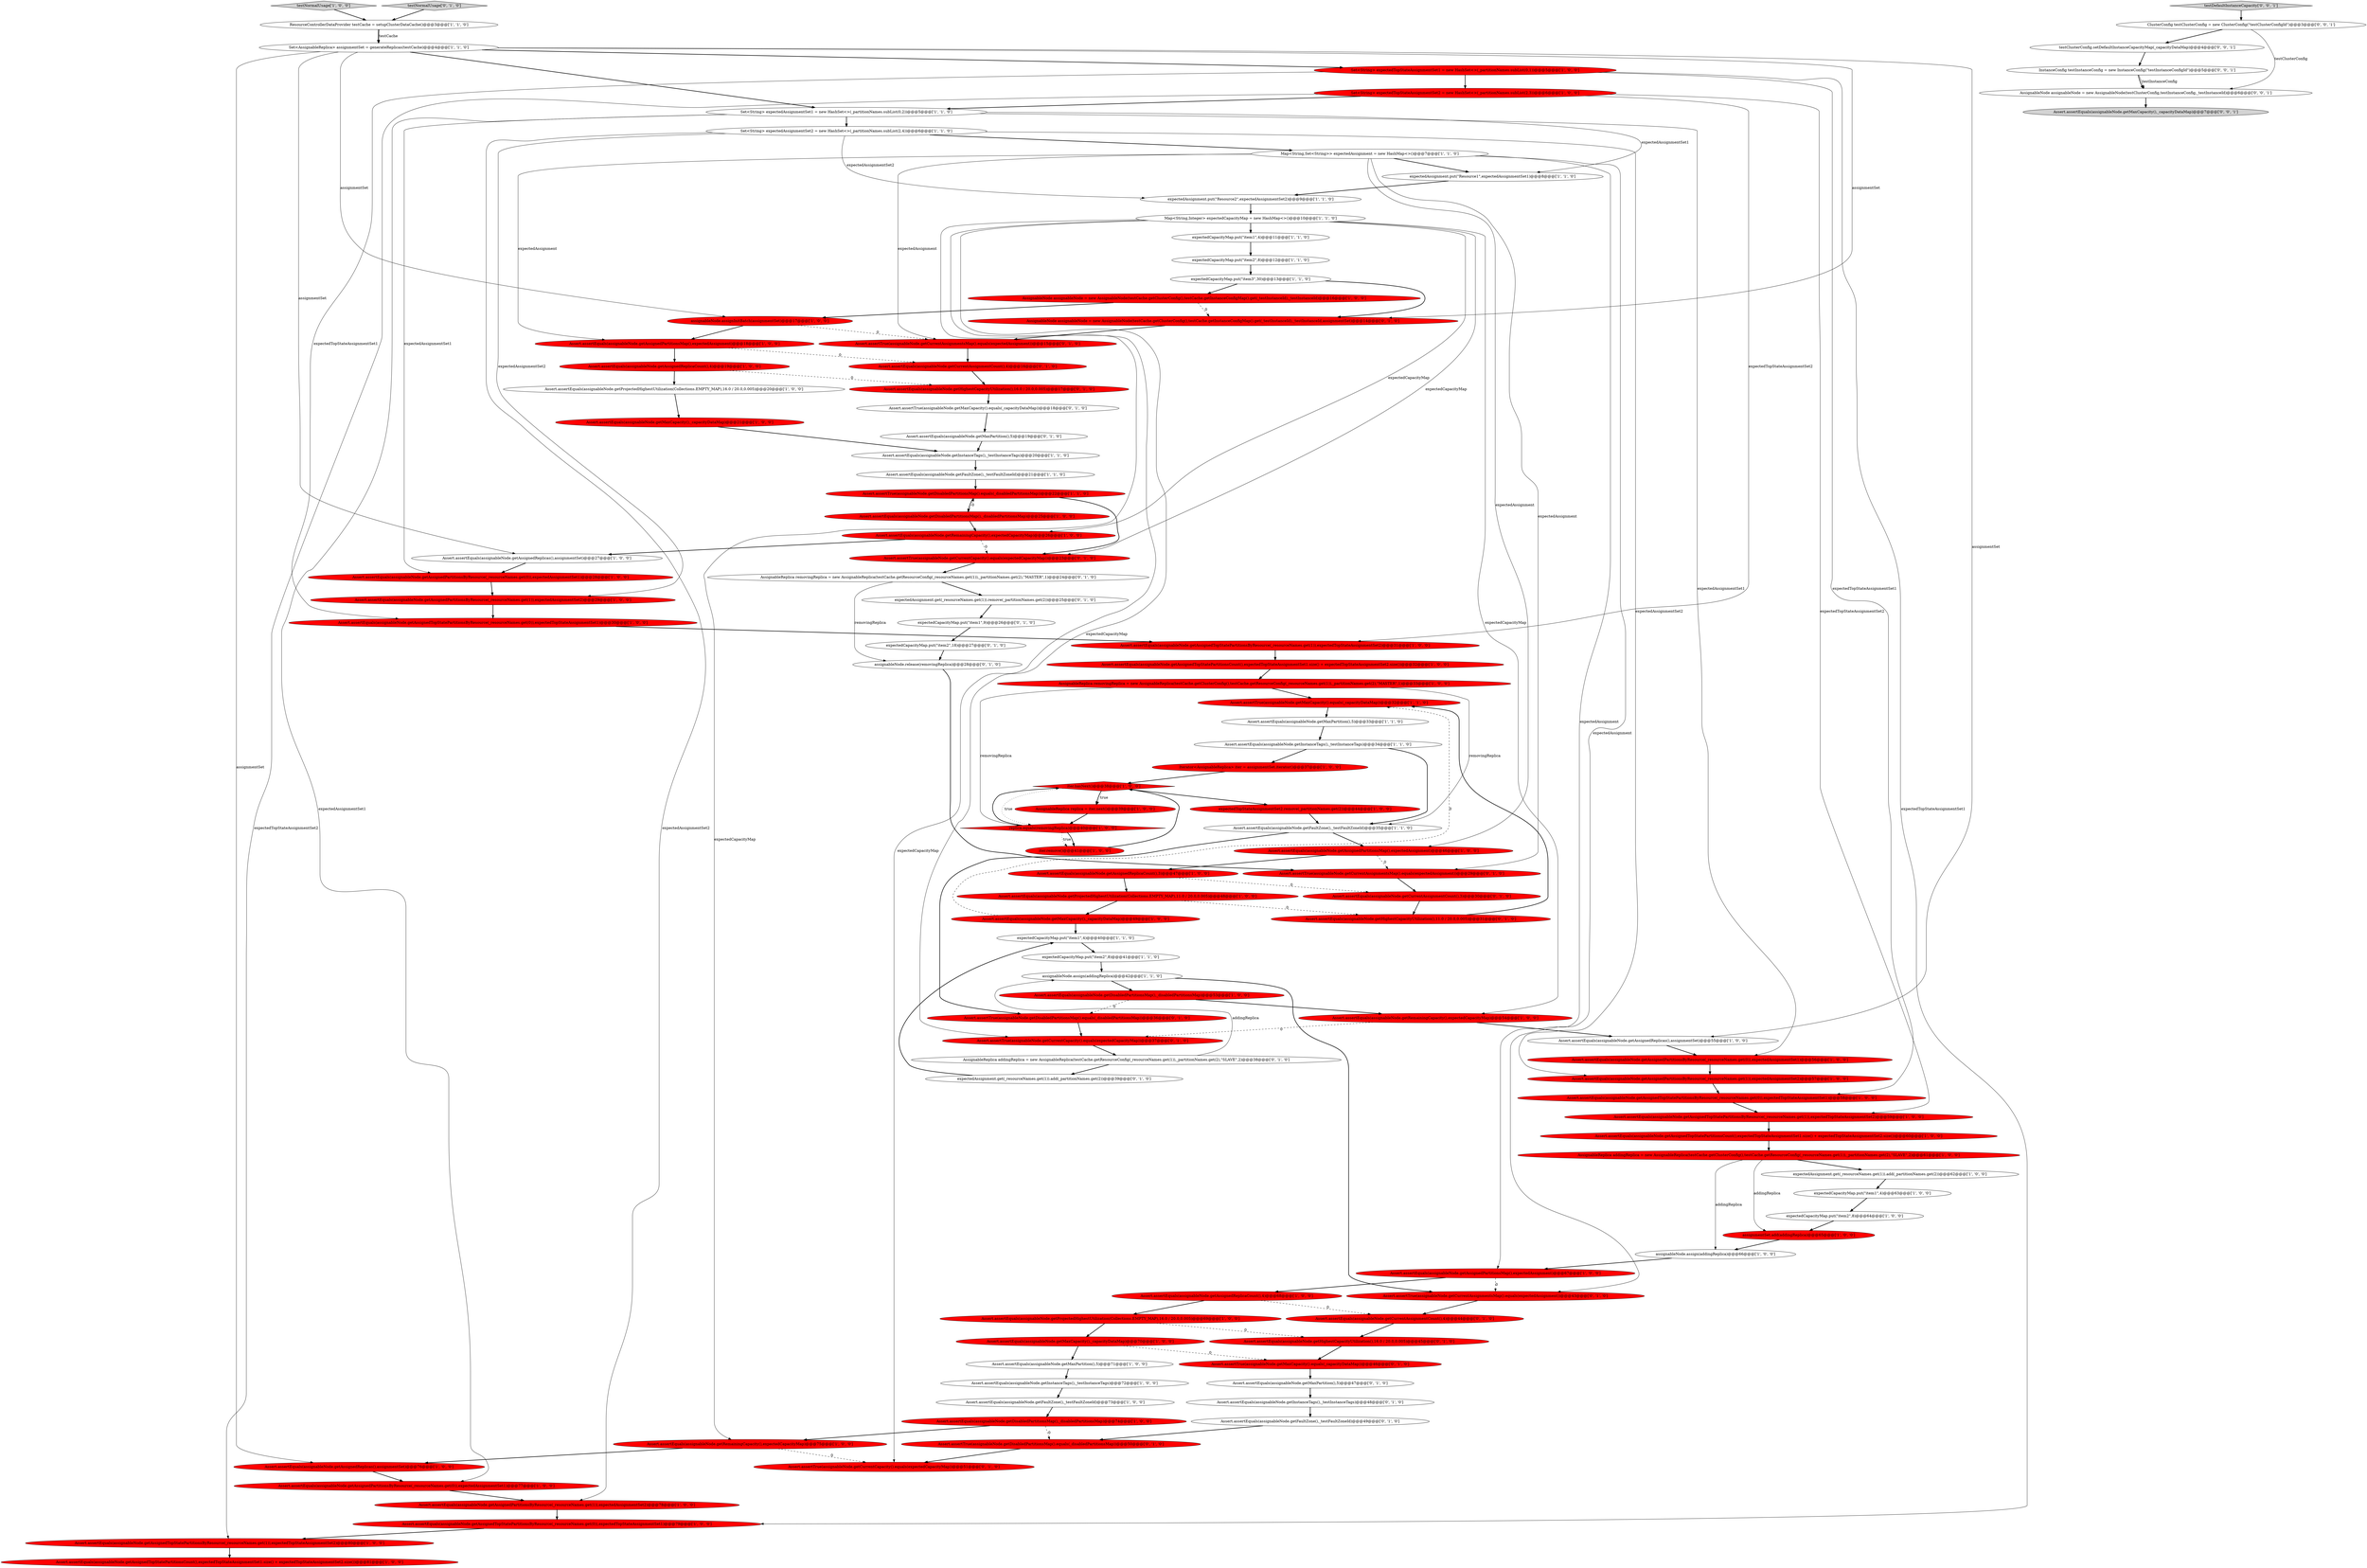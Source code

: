 digraph {
56 [style = filled, label = "Assert.assertEquals(assignableNode.getAssignedReplicas(),assignmentSet)@@@76@@@['1', '0', '0']", fillcolor = red, shape = ellipse image = "AAA1AAABBB1BBB"];
28 [style = filled, label = "Iterator<AssignableReplica> iter = assignmentSet.iterator()@@@37@@@['1', '0', '0']", fillcolor = red, shape = ellipse image = "AAA1AAABBB1BBB"];
90 [style = filled, label = "Assert.assertTrue(assignableNode.getMaxCapacity().equals(_capacityDataMap))@@@18@@@['0', '1', '0']", fillcolor = white, shape = ellipse image = "AAA0AAABBB2BBB"];
42 [style = filled, label = "assignableNode.assign(addingReplica)@@@42@@@['1', '1', '0']", fillcolor = white, shape = ellipse image = "AAA0AAABBB1BBB"];
30 [style = filled, label = "Assert.assertEquals(assignableNode.getAssignedPartitionsMap(),expectedAssignment)@@@46@@@['1', '0', '0']", fillcolor = red, shape = ellipse image = "AAA1AAABBB1BBB"];
20 [style = filled, label = "expectedTopStateAssignmentSet2.remove(_partitionNames.get(2))@@@44@@@['1', '0', '0']", fillcolor = red, shape = ellipse image = "AAA1AAABBB1BBB"];
80 [style = filled, label = "Assert.assertTrue(assignableNode.getDisabledPartitionsMap().equals(_disabledPartitionsMap))@@@50@@@['0', '1', '0']", fillcolor = red, shape = ellipse image = "AAA1AAABBB2BBB"];
100 [style = filled, label = "Assert.assertEquals(assignableNode.getCurrentAssignmentCount(),4)@@@16@@@['0', '1', '0']", fillcolor = red, shape = ellipse image = "AAA1AAABBB2BBB"];
40 [style = filled, label = "expectedAssignment.put(\"Resource1\",expectedAssignmentSet1)@@@8@@@['1', '1', '0']", fillcolor = white, shape = ellipse image = "AAA0AAABBB1BBB"];
109 [style = filled, label = "Assert.assertEquals(assignableNode.getMaxCapacity(),_capacityDataMap)@@@7@@@['0', '0', '1']", fillcolor = lightgray, shape = ellipse image = "AAA0AAABBB3BBB"];
21 [style = filled, label = "Assert.assertTrue(assignableNode.getDisabledPartitionsMap().equals(_disabledPartitionsMap))@@@22@@@['1', '1', '0']", fillcolor = red, shape = ellipse image = "AAA1AAABBB1BBB"];
93 [style = filled, label = "Assert.assertEquals(assignableNode.getInstanceTags(),_testInstanceTags)@@@48@@@['0', '1', '0']", fillcolor = white, shape = ellipse image = "AAA0AAABBB2BBB"];
12 [style = filled, label = "testNormalUsage['1', '0', '0']", fillcolor = lightgray, shape = diamond image = "AAA0AAABBB1BBB"];
57 [style = filled, label = "Assert.assertEquals(assignableNode.getAssignedReplicaCount(),4)@@@19@@@['1', '0', '0']", fillcolor = red, shape = ellipse image = "AAA1AAABBB1BBB"];
50 [style = filled, label = "ResourceControllerDataProvider testCache = setupClusterDataCache()@@@3@@@['1', '1', '0']", fillcolor = white, shape = ellipse image = "AAA0AAABBB1BBB"];
4 [style = filled, label = "Assert.assertEquals(assignableNode.getFaultZone(),_testFaultZoneId)@@@73@@@['1', '0', '0']", fillcolor = white, shape = ellipse image = "AAA0AAABBB1BBB"];
76 [style = filled, label = "Assert.assertEquals(assignableNode.getInstanceTags(),_testInstanceTags)@@@20@@@['1', '1', '0']", fillcolor = white, shape = ellipse image = "AAA0AAABBB1BBB"];
74 [style = filled, label = "expectedCapacityMap.put(\"item1\",4)@@@11@@@['1', '1', '0']", fillcolor = white, shape = ellipse image = "AAA0AAABBB1BBB"];
110 [style = filled, label = "testClusterConfig.setDefaultInstanceCapacityMap(_capacityDataMap)@@@4@@@['0', '0', '1']", fillcolor = white, shape = ellipse image = "AAA0AAABBB3BBB"];
78 [style = filled, label = "Assert.assertTrue(assignableNode.getMaxCapacity().equals(_capacityDataMap))@@@46@@@['0', '1', '0']", fillcolor = red, shape = ellipse image = "AAA1AAABBB2BBB"];
0 [style = filled, label = "Assert.assertEquals(assignableNode.getAssignedTopStatePartitionsByResource(_resourceNames.get(0)),expectedTopStateAssignmentSet1)@@@79@@@['1', '0', '0']", fillcolor = red, shape = ellipse image = "AAA1AAABBB1BBB"];
26 [style = filled, label = "Assert.assertEquals(assignableNode.getMaxCapacity(),_capacityDataMap)@@@21@@@['1', '0', '0']", fillcolor = red, shape = ellipse image = "AAA1AAABBB1BBB"];
51 [style = filled, label = "Map<String,Set<String>> expectedAssignment = new HashMap<>()@@@7@@@['1', '1', '0']", fillcolor = white, shape = ellipse image = "AAA0AAABBB1BBB"];
23 [style = filled, label = "Assert.assertEquals(assignableNode.getDisabledPartitionsMap(),_disabledPartitionsMap)@@@25@@@['1', '0', '0']", fillcolor = red, shape = ellipse image = "AAA1AAABBB1BBB"];
31 [style = filled, label = "Assert.assertEquals(assignableNode.getProjectedHighestUtilization(Collections.EMPTY_MAP),11.0 / 20.0,0.005)@@@48@@@['1', '0', '0']", fillcolor = red, shape = ellipse image = "AAA1AAABBB1BBB"];
29 [style = filled, label = "assignableNode.assignInitBatch(assignmentSet)@@@17@@@['1', '0', '0']", fillcolor = red, shape = ellipse image = "AAA1AAABBB1BBB"];
34 [style = filled, label = "Assert.assertEquals(assignableNode.getMaxPartition(),5)@@@33@@@['1', '1', '0']", fillcolor = white, shape = ellipse image = "AAA0AAABBB1BBB"];
18 [style = filled, label = "Assert.assertEquals(assignableNode.getAssignedTopStatePartitionsCount(),expectedTopStateAssignmentSet1.size() + expectedTopStateAssignmentSet2.size())@@@32@@@['1', '0', '0']", fillcolor = red, shape = ellipse image = "AAA1AAABBB1BBB"];
62 [style = filled, label = "iter.remove()@@@41@@@['1', '0', '0']", fillcolor = red, shape = ellipse image = "AAA1AAABBB1BBB"];
104 [style = filled, label = "Assert.assertEquals(assignableNode.getMaxPartition(),5)@@@19@@@['0', '1', '0']", fillcolor = white, shape = ellipse image = "AAA0AAABBB2BBB"];
99 [style = filled, label = "AssignableReplica removingReplica = new AssignableReplica(testCache.getResourceConfig(_resourceNames.get(1)),_partitionNames.get(2),\"MASTER\",1)@@@24@@@['0', '1', '0']", fillcolor = white, shape = ellipse image = "AAA0AAABBB2BBB"];
66 [style = filled, label = "Map<String,Integer> expectedCapacityMap = new HashMap<>()@@@10@@@['1', '1', '0']", fillcolor = white, shape = ellipse image = "AAA0AAABBB1BBB"];
39 [style = filled, label = "Assert.assertEquals(assignableNode.getAssignedPartitionsByResource(_resourceNames.get(0)),expectedAssignmentSet1)@@@28@@@['1', '0', '0']", fillcolor = red, shape = ellipse image = "AAA1AAABBB1BBB"];
48 [style = filled, label = "expectedCapacityMap.put(\"item3\",30)@@@13@@@['1', '1', '0']", fillcolor = white, shape = ellipse image = "AAA0AAABBB1BBB"];
106 [style = filled, label = "Assert.assertTrue(assignableNode.getCurrentAssignmentsMap().equals(expectedAssignment))@@@15@@@['0', '1', '0']", fillcolor = red, shape = ellipse image = "AAA1AAABBB2BBB"];
22 [style = filled, label = "expectedCapacityMap.put(\"item2\",8)@@@41@@@['1', '1', '0']", fillcolor = white, shape = ellipse image = "AAA0AAABBB1BBB"];
88 [style = filled, label = "AssignableReplica addingReplica = new AssignableReplica(testCache.getResourceConfig(_resourceNames.get(1)),_partitionNames.get(2),\"SLAVE\",2)@@@38@@@['0', '1', '0']", fillcolor = white, shape = ellipse image = "AAA0AAABBB2BBB"];
47 [style = filled, label = "Assert.assertEquals(assignableNode.getAssignedTopStatePartitionsByResource(_resourceNames.get(0)),expectedTopStateAssignmentSet1)@@@58@@@['1', '0', '0']", fillcolor = red, shape = ellipse image = "AAA1AAABBB1BBB"];
67 [style = filled, label = "Assert.assertEquals(assignableNode.getAssignedPartitionsByResource(_resourceNames.get(1)),expectedAssignmentSet2)@@@57@@@['1', '0', '0']", fillcolor = red, shape = ellipse image = "AAA1AAABBB1BBB"];
8 [style = filled, label = "Assert.assertEquals(assignableNode.getAssignedPartitionsByResource(_resourceNames.get(0)),expectedAssignmentSet1)@@@56@@@['1', '0', '0']", fillcolor = red, shape = ellipse image = "AAA1AAABBB1BBB"];
102 [style = filled, label = "Assert.assertEquals(assignableNode.getCurrentAssignmentCount(),3)@@@30@@@['0', '1', '0']", fillcolor = red, shape = ellipse image = "AAA1AAABBB2BBB"];
41 [style = filled, label = "Assert.assertEquals(assignableNode.getAssignedTopStatePartitionsByResource(_resourceNames.get(1)),expectedTopStateAssignmentSet2)@@@59@@@['1', '0', '0']", fillcolor = red, shape = ellipse image = "AAA1AAABBB1BBB"];
70 [style = filled, label = "Assert.assertEquals(assignableNode.getRemainingCapacity(),expectedCapacityMap)@@@75@@@['1', '0', '0']", fillcolor = red, shape = ellipse image = "AAA1AAABBB1BBB"];
87 [style = filled, label = "expectedAssignment.get(_resourceNames.get(1)).remove(_partitionNames.get(2))@@@25@@@['0', '1', '0']", fillcolor = white, shape = ellipse image = "AAA0AAABBB2BBB"];
37 [style = filled, label = "expectedCapacityMap.put(\"item1\",4)@@@63@@@['1', '0', '0']", fillcolor = white, shape = ellipse image = "AAA0AAABBB1BBB"];
71 [style = filled, label = "Assert.assertEquals(assignableNode.getAssignedReplicaCount(),3)@@@47@@@['1', '0', '0']", fillcolor = red, shape = ellipse image = "AAA1AAABBB1BBB"];
38 [style = filled, label = "Assert.assertEquals(assignableNode.getFaultZone(),_testFaultZoneId)@@@21@@@['1', '1', '0']", fillcolor = white, shape = ellipse image = "AAA0AAABBB1BBB"];
11 [style = filled, label = "expectedCapacityMap.put(\"item2\",8)@@@12@@@['1', '1', '0']", fillcolor = white, shape = ellipse image = "AAA0AAABBB1BBB"];
73 [style = filled, label = "Assert.assertEquals(assignableNode.getAssignedTopStatePartitionsCount(),expectedTopStateAssignmentSet1.size() + expectedTopStateAssignmentSet2.size())@@@60@@@['1', '0', '0']", fillcolor = red, shape = ellipse image = "AAA1AAABBB1BBB"];
14 [style = filled, label = "assignmentSet.add(addingReplica)@@@65@@@['1', '0', '0']", fillcolor = red, shape = ellipse image = "AAA1AAABBB1BBB"];
89 [style = filled, label = "expectedAssignment.get(_resourceNames.get(1)).add(_partitionNames.get(2))@@@39@@@['0', '1', '0']", fillcolor = white, shape = ellipse image = "AAA0AAABBB2BBB"];
49 [style = filled, label = "Assert.assertEquals(assignableNode.getAssignedTopStatePartitionsByResource(_resourceNames.get(1)),expectedTopStateAssignmentSet2)@@@31@@@['1', '0', '0']", fillcolor = red, shape = ellipse image = "AAA1AAABBB1BBB"];
44 [style = filled, label = "Assert.assertEquals(assignableNode.getRemainingCapacity(),expectedCapacityMap)@@@26@@@['1', '0', '0']", fillcolor = red, shape = ellipse image = "AAA1AAABBB1BBB"];
33 [style = filled, label = "Assert.assertEquals(assignableNode.getAssignedPartitionsMap(),expectedAssignment)@@@67@@@['1', '0', '0']", fillcolor = red, shape = ellipse image = "AAA1AAABBB1BBB"];
13 [style = filled, label = "expectedCapacityMap.put(\"item1\",4)@@@40@@@['1', '1', '0']", fillcolor = white, shape = ellipse image = "AAA0AAABBB1BBB"];
7 [style = filled, label = "iter.hasNext()@@@38@@@['1', '0', '0']", fillcolor = red, shape = diamond image = "AAA1AAABBB1BBB"];
97 [style = filled, label = "Assert.assertTrue(assignableNode.getCurrentAssignmentsMap().equals(expectedAssignment))@@@29@@@['0', '1', '0']", fillcolor = red, shape = ellipse image = "AAA1AAABBB2BBB"];
75 [style = filled, label = "Set<String> expectedAssignmentSet2 = new HashSet<>(_partitionNames.subList(2,4))@@@6@@@['1', '1', '0']", fillcolor = white, shape = ellipse image = "AAA0AAABBB1BBB"];
52 [style = filled, label = "Assert.assertEquals(assignableNode.getAssignedTopStatePartitionsByResource(_resourceNames.get(0)),expectedTopStateAssignmentSet1)@@@30@@@['1', '0', '0']", fillcolor = red, shape = ellipse image = "AAA1AAABBB1BBB"];
45 [style = filled, label = "Assert.assertTrue(assignableNode.getMaxCapacity().equals(_capacityDataMap))@@@32@@@['1', '1', '0']", fillcolor = red, shape = ellipse image = "AAA1AAABBB1BBB"];
59 [style = filled, label = "expectedCapacityMap.put(\"item2\",8)@@@64@@@['1', '0', '0']", fillcolor = white, shape = ellipse image = "AAA0AAABBB1BBB"];
9 [style = filled, label = "assignableNode.assign(addingReplica)@@@66@@@['1', '0', '0']", fillcolor = white, shape = ellipse image = "AAA0AAABBB1BBB"];
91 [style = filled, label = "Assert.assertEquals(assignableNode.getMaxPartition(),5)@@@47@@@['0', '1', '0']", fillcolor = white, shape = ellipse image = "AAA0AAABBB2BBB"];
25 [style = filled, label = "Assert.assertEquals(assignableNode.getInstanceTags(),_testInstanceTags)@@@72@@@['1', '0', '0']", fillcolor = white, shape = ellipse image = "AAA0AAABBB1BBB"];
72 [style = filled, label = "Assert.assertEquals(assignableNode.getAssignedTopStatePartitionsByResource(_resourceNames.get(1)),expectedTopStateAssignmentSet2)@@@80@@@['1', '0', '0']", fillcolor = red, shape = ellipse image = "AAA1AAABBB1BBB"];
82 [style = filled, label = "expectedCapacityMap.put(\"item2\",18)@@@27@@@['0', '1', '0']", fillcolor = white, shape = ellipse image = "AAA0AAABBB2BBB"];
10 [style = filled, label = "Assert.assertEquals(assignableNode.getAssignedPartitionsByResource(_resourceNames.get(0)),expectedAssignmentSet1)@@@77@@@['1', '0', '0']", fillcolor = red, shape = ellipse image = "AAA1AAABBB1BBB"];
95 [style = filled, label = "Assert.assertEquals(assignableNode.getHighestCapacityUtilization(),16.0 / 20.0,0.005)@@@45@@@['0', '1', '0']", fillcolor = red, shape = ellipse image = "AAA1AAABBB2BBB"];
1 [style = filled, label = "Assert.assertEquals(assignableNode.getProjectedHighestUtilization(Collections.EMPTY_MAP),16.0 / 20.0,0.005)@@@20@@@['1', '0', '0']", fillcolor = white, shape = ellipse image = "AAA0AAABBB1BBB"];
43 [style = filled, label = "replica.equals(removingReplica)@@@40@@@['1', '0', '0']", fillcolor = red, shape = diamond image = "AAA1AAABBB1BBB"];
55 [style = filled, label = "Assert.assertEquals(assignableNode.getAssignedReplicaCount(),4)@@@68@@@['1', '0', '0']", fillcolor = red, shape = ellipse image = "AAA1AAABBB1BBB"];
105 [style = filled, label = "AssignableNode assignableNode = new AssignableNode(testCache.getClusterConfig(),testCache.getInstanceConfigMap().get(_testInstanceId),_testInstanceId,assignmentSet)@@@14@@@['0', '1', '0']", fillcolor = red, shape = ellipse image = "AAA1AAABBB2BBB"];
15 [style = filled, label = "Assert.assertEquals(assignableNode.getMaxPartition(),5)@@@71@@@['1', '0', '0']", fillcolor = white, shape = ellipse image = "AAA0AAABBB1BBB"];
84 [style = filled, label = "Assert.assertEquals(assignableNode.getHighestCapacityUtilization(),16.0 / 20.0,0.005)@@@17@@@['0', '1', '0']", fillcolor = red, shape = ellipse image = "AAA1AAABBB2BBB"];
3 [style = filled, label = "Assert.assertEquals(assignableNode.getMaxCapacity(),_capacityDataMap)@@@49@@@['1', '0', '0']", fillcolor = red, shape = ellipse image = "AAA1AAABBB1BBB"];
86 [style = filled, label = "assignableNode.release(removingReplica)@@@28@@@['0', '1', '0']", fillcolor = white, shape = ellipse image = "AAA0AAABBB2BBB"];
6 [style = filled, label = "Assert.assertEquals(assignableNode.getAssignedPartitionsByResource(_resourceNames.get(1)),expectedAssignmentSet2)@@@29@@@['1', '0', '0']", fillcolor = red, shape = ellipse image = "AAA1AAABBB1BBB"];
61 [style = filled, label = "Assert.assertEquals(assignableNode.getAssignedTopStatePartitionsCount(),expectedTopStateAssignmentSet1.size() + expectedTopStateAssignmentSet2.size())@@@81@@@['1', '0', '0']", fillcolor = red, shape = ellipse image = "AAA1AAABBB1BBB"];
65 [style = filled, label = "AssignableNode assignableNode = new AssignableNode(testCache.getClusterConfig(),testCache.getInstanceConfigMap().get(_testInstanceId),_testInstanceId)@@@16@@@['1', '0', '0']", fillcolor = red, shape = ellipse image = "AAA1AAABBB1BBB"];
96 [style = filled, label = "expectedCapacityMap.put(\"item1\",9)@@@26@@@['0', '1', '0']", fillcolor = white, shape = ellipse image = "AAA0AAABBB2BBB"];
2 [style = filled, label = "Assert.assertEquals(assignableNode.getFaultZone(),_testFaultZoneId)@@@35@@@['1', '1', '0']", fillcolor = white, shape = ellipse image = "AAA0AAABBB1BBB"];
108 [style = filled, label = "testDefaultInstanceCapacity['0', '0', '1']", fillcolor = lightgray, shape = diamond image = "AAA0AAABBB3BBB"];
77 [style = filled, label = "Assert.assertEquals(assignableNode.getProjectedHighestUtilization(Collections.EMPTY_MAP),16.0 / 20.0,0.005)@@@69@@@['1', '0', '0']", fillcolor = red, shape = ellipse image = "AAA1AAABBB1BBB"];
69 [style = filled, label = "Set<String> expectedTopStateAssignmentSet1 = new HashSet<>(_partitionNames.subList(0,1))@@@5@@@['1', '0', '0']", fillcolor = red, shape = ellipse image = "AAA1AAABBB1BBB"];
94 [style = filled, label = "Assert.assertEquals(assignableNode.getFaultZone(),_testFaultZoneId)@@@49@@@['0', '1', '0']", fillcolor = white, shape = ellipse image = "AAA0AAABBB2BBB"];
98 [style = filled, label = "testNormalUsage['0', '1', '0']", fillcolor = lightgray, shape = diamond image = "AAA0AAABBB2BBB"];
63 [style = filled, label = "Set<String> expectedAssignmentSet1 = new HashSet<>(_partitionNames.subList(0,2))@@@5@@@['1', '1', '0']", fillcolor = white, shape = ellipse image = "AAA0AAABBB1BBB"];
5 [style = filled, label = "Assert.assertEquals(assignableNode.getAssignedReplicas(),assignmentSet)@@@27@@@['1', '0', '0']", fillcolor = white, shape = ellipse image = "AAA0AAABBB1BBB"];
27 [style = filled, label = "Assert.assertEquals(assignableNode.getDisabledPartitionsMap(),_disabledPartitionsMap)@@@74@@@['1', '0', '0']", fillcolor = red, shape = ellipse image = "AAA1AAABBB1BBB"];
81 [style = filled, label = "Assert.assertTrue(assignableNode.getCurrentCapacity().equals(expectedCapacityMap))@@@23@@@['0', '1', '0']", fillcolor = red, shape = ellipse image = "AAA1AAABBB2BBB"];
64 [style = filled, label = "AssignableReplica addingReplica = new AssignableReplica(testCache.getClusterConfig(),testCache.getResourceConfig(_resourceNames.get(1)),_partitionNames.get(2),\"SLAVE\",2)@@@61@@@['1', '0', '0']", fillcolor = red, shape = ellipse image = "AAA1AAABBB1BBB"];
36 [style = filled, label = "Assert.assertEquals(assignableNode.getAssignedPartitionsByResource(_resourceNames.get(1)),expectedAssignmentSet2)@@@78@@@['1', '0', '0']", fillcolor = red, shape = ellipse image = "AAA1AAABBB1BBB"];
112 [style = filled, label = "AssignableNode assignableNode = new AssignableNode(testClusterConfig,testInstanceConfig,_testInstanceId)@@@6@@@['0', '0', '1']", fillcolor = white, shape = ellipse image = "AAA0AAABBB3BBB"];
24 [style = filled, label = "Assert.assertEquals(assignableNode.getMaxCapacity(),_capacityDataMap)@@@70@@@['1', '0', '0']", fillcolor = red, shape = ellipse image = "AAA1AAABBB1BBB"];
103 [style = filled, label = "Assert.assertTrue(assignableNode.getCurrentCapacity().equals(expectedCapacityMap))@@@51@@@['0', '1', '0']", fillcolor = red, shape = ellipse image = "AAA1AAABBB2BBB"];
85 [style = filled, label = "Assert.assertTrue(assignableNode.getCurrentAssignmentsMap().equals(expectedAssignment))@@@43@@@['0', '1', '0']", fillcolor = red, shape = ellipse image = "AAA1AAABBB2BBB"];
79 [style = filled, label = "Assert.assertEquals(assignableNode.getCurrentAssignmentCount(),4)@@@44@@@['0', '1', '0']", fillcolor = red, shape = ellipse image = "AAA1AAABBB2BBB"];
111 [style = filled, label = "InstanceConfig testInstanceConfig = new InstanceConfig(\"testInstanceConfigId\")@@@5@@@['0', '0', '1']", fillcolor = white, shape = ellipse image = "AAA0AAABBB3BBB"];
54 [style = filled, label = "Assert.assertEquals(assignableNode.getAssignedPartitionsMap(),expectedAssignment)@@@18@@@['1', '0', '0']", fillcolor = red, shape = ellipse image = "AAA1AAABBB1BBB"];
58 [style = filled, label = "Assert.assertEquals(assignableNode.getInstanceTags(),_testInstanceTags)@@@34@@@['1', '1', '0']", fillcolor = white, shape = ellipse image = "AAA0AAABBB1BBB"];
83 [style = filled, label = "Assert.assertTrue(assignableNode.getDisabledPartitionsMap().equals(_disabledPartitionsMap))@@@36@@@['0', '1', '0']", fillcolor = red, shape = ellipse image = "AAA1AAABBB2BBB"];
107 [style = filled, label = "ClusterConfig testClusterConfig = new ClusterConfig(\"testClusterConfigId\")@@@3@@@['0', '0', '1']", fillcolor = white, shape = ellipse image = "AAA0AAABBB3BBB"];
32 [style = filled, label = "Set<String> expectedTopStateAssignmentSet2 = new HashSet<>(_partitionNames.subList(2,3))@@@6@@@['1', '0', '0']", fillcolor = red, shape = ellipse image = "AAA1AAABBB1BBB"];
16 [style = filled, label = "AssignableReplica replica = iter.next()@@@39@@@['1', '0', '0']", fillcolor = red, shape = ellipse image = "AAA1AAABBB1BBB"];
60 [style = filled, label = "AssignableReplica removingReplica = new AssignableReplica(testCache.getClusterConfig(),testCache.getResourceConfig(_resourceNames.get(1)),_partitionNames.get(2),\"MASTER\",1)@@@33@@@['1', '0', '0']", fillcolor = red, shape = ellipse image = "AAA1AAABBB1BBB"];
17 [style = filled, label = "Set<AssignableReplica> assignmentSet = generateReplicas(testCache)@@@4@@@['1', '1', '0']", fillcolor = white, shape = ellipse image = "AAA0AAABBB1BBB"];
46 [style = filled, label = "Assert.assertEquals(assignableNode.getAssignedReplicas(),assignmentSet)@@@55@@@['1', '0', '0']", fillcolor = white, shape = ellipse image = "AAA0AAABBB1BBB"];
35 [style = filled, label = "Assert.assertEquals(assignableNode.getRemainingCapacity(),expectedCapacityMap)@@@54@@@['1', '0', '0']", fillcolor = red, shape = ellipse image = "AAA1AAABBB1BBB"];
101 [style = filled, label = "Assert.assertEquals(assignableNode.getHighestCapacityUtilization(),11.0 / 20.0,0.005)@@@31@@@['0', '1', '0']", fillcolor = red, shape = ellipse image = "AAA1AAABBB2BBB"];
68 [style = filled, label = "expectedAssignment.get(_resourceNames.get(1)).add(_partitionNames.get(2))@@@62@@@['1', '0', '0']", fillcolor = white, shape = ellipse image = "AAA0AAABBB1BBB"];
92 [style = filled, label = "Assert.assertTrue(assignableNode.getCurrentCapacity().equals(expectedCapacityMap))@@@37@@@['0', '1', '0']", fillcolor = red, shape = ellipse image = "AAA1AAABBB2BBB"];
19 [style = filled, label = "Assert.assertEquals(assignableNode.getDisabledPartitionsMap(),_disabledPartitionsMap)@@@53@@@['1', '0', '0']", fillcolor = red, shape = ellipse image = "AAA1AAABBB1BBB"];
53 [style = filled, label = "expectedAssignment.put(\"Resource2\",expectedAssignmentSet2)@@@9@@@['1', '1', '0']", fillcolor = white, shape = ellipse image = "AAA0AAABBB1BBB"];
58->28 [style = bold, label=""];
69->0 [style = solid, label="expectedTopStateAssignmentSet1"];
43->62 [style = dotted, label="true"];
100->84 [style = bold, label=""];
83->92 [style = bold, label=""];
19->83 [style = dashed, label="0"];
15->25 [style = bold, label=""];
54->57 [style = bold, label=""];
80->103 [style = bold, label=""];
29->106 [style = dashed, label="0"];
57->1 [style = bold, label=""];
17->105 [style = solid, label="assignmentSet"];
64->9 [style = solid, label="addingReplica"];
39->6 [style = bold, label=""];
95->78 [style = bold, label=""];
2->83 [style = bold, label=""];
32->63 [style = bold, label=""];
34->58 [style = bold, label=""];
75->6 [style = solid, label="expectedAssignmentSet2"];
17->63 [style = bold, label=""];
36->0 [style = bold, label=""];
65->105 [style = dashed, label="0"];
93->94 [style = bold, label=""];
60->2 [style = solid, label="removingReplica"];
17->29 [style = solid, label="assignmentSet"];
62->7 [style = bold, label=""];
17->5 [style = solid, label="assignmentSet"];
7->16 [style = bold, label=""];
17->69 [style = bold, label=""];
63->75 [style = bold, label=""];
16->43 [style = bold, label=""];
67->47 [style = bold, label=""];
7->16 [style = dotted, label="true"];
31->101 [style = dashed, label="0"];
79->95 [style = bold, label=""];
14->9 [style = bold, label=""];
90->104 [style = bold, label=""];
13->22 [style = bold, label=""];
105->106 [style = bold, label=""];
42->19 [style = bold, label=""];
23->44 [style = bold, label=""];
32->49 [style = solid, label="expectedTopStateAssignmentSet2"];
57->84 [style = dashed, label="0"];
30->97 [style = dashed, label="0"];
75->67 [style = solid, label="expectedAssignmentSet2"];
11->48 [style = bold, label=""];
5->39 [style = bold, label=""];
9->33 [style = bold, label=""];
111->112 [style = bold, label=""];
97->102 [style = bold, label=""];
69->47 [style = solid, label="expectedTopStateAssignmentSet1"];
32->41 [style = solid, label="expectedTopStateAssignmentSet2"];
76->38 [style = bold, label=""];
85->79 [style = bold, label=""];
58->2 [style = bold, label=""];
75->36 [style = solid, label="expectedAssignmentSet2"];
88->42 [style = solid, label="addingReplica"];
24->78 [style = dashed, label="0"];
112->109 [style = bold, label=""];
56->10 [style = bold, label=""];
21->81 [style = bold, label=""];
72->61 [style = bold, label=""];
8->67 [style = bold, label=""];
44->81 [style = dashed, label="0"];
49->18 [style = bold, label=""];
48->105 [style = bold, label=""];
99->86 [style = solid, label="removingReplica"];
51->54 [style = solid, label="expectedAssignment"];
51->97 [style = solid, label="expectedAssignment"];
47->41 [style = bold, label=""];
74->11 [style = bold, label=""];
73->64 [style = bold, label=""];
66->35 [style = solid, label="expectedCapacityMap"];
96->82 [style = bold, label=""];
31->3 [style = bold, label=""];
26->76 [style = bold, label=""];
65->29 [style = bold, label=""];
33->85 [style = dashed, label="0"];
17->46 [style = solid, label="assignmentSet"];
27->70 [style = bold, label=""];
84->90 [style = bold, label=""];
54->100 [style = dashed, label="0"];
77->95 [style = dashed, label="0"];
21->23 [style = bold, label=""];
22->42 [style = bold, label=""];
41->73 [style = bold, label=""];
55->79 [style = dashed, label="0"];
82->86 [style = bold, label=""];
32->72 [style = solid, label="expectedTopStateAssignmentSet2"];
71->31 [style = bold, label=""];
51->33 [style = solid, label="expectedAssignment"];
42->85 [style = bold, label=""];
40->53 [style = bold, label=""];
63->8 [style = solid, label="expectedAssignmentSet1"];
81->99 [style = bold, label=""];
27->80 [style = dashed, label="0"];
78->91 [style = bold, label=""];
50->17 [style = bold, label=""];
33->55 [style = bold, label=""];
18->60 [style = bold, label=""];
63->40 [style = solid, label="expectedAssignmentSet1"];
63->39 [style = solid, label="expectedAssignmentSet1"];
7->20 [style = bold, label=""];
55->77 [style = bold, label=""];
77->24 [style = bold, label=""];
108->107 [style = bold, label=""];
29->54 [style = bold, label=""];
30->71 [style = bold, label=""];
50->17 [style = solid, label="testCache"];
64->14 [style = solid, label="addingReplica"];
66->92 [style = solid, label="expectedCapacityMap"];
107->112 [style = solid, label="testClusterConfig"];
43->7 [style = bold, label=""];
51->40 [style = bold, label=""];
71->102 [style = dashed, label="0"];
102->101 [style = bold, label=""];
19->35 [style = bold, label=""];
106->100 [style = bold, label=""];
51->106 [style = solid, label="expectedAssignment"];
46->8 [style = bold, label=""];
3->45 [style = dashed, label="0"];
66->103 [style = solid, label="expectedCapacityMap"];
70->56 [style = bold, label=""];
75->53 [style = solid, label="expectedAssignmentSet2"];
104->76 [style = bold, label=""];
0->72 [style = bold, label=""];
44->5 [style = bold, label=""];
59->14 [style = bold, label=""];
69->32 [style = bold, label=""];
99->87 [style = bold, label=""];
24->15 [style = bold, label=""];
94->80 [style = bold, label=""];
66->81 [style = solid, label="expectedCapacityMap"];
23->21 [style = dashed, label="0"];
12->50 [style = bold, label=""];
43->62 [style = bold, label=""];
89->13 [style = bold, label=""];
91->93 [style = bold, label=""];
17->56 [style = solid, label="assignmentSet"];
52->49 [style = bold, label=""];
87->96 [style = bold, label=""];
66->74 [style = bold, label=""];
88->89 [style = bold, label=""];
51->85 [style = solid, label="expectedAssignment"];
66->70 [style = solid, label="expectedCapacityMap"];
28->7 [style = bold, label=""];
51->30 [style = solid, label="expectedAssignment"];
25->4 [style = bold, label=""];
92->88 [style = bold, label=""];
70->103 [style = dashed, label="0"];
68->37 [style = bold, label=""];
75->51 [style = bold, label=""];
1->26 [style = bold, label=""];
86->97 [style = bold, label=""];
101->45 [style = bold, label=""];
110->111 [style = bold, label=""];
6->52 [style = bold, label=""];
10->36 [style = bold, label=""];
60->45 [style = bold, label=""];
20->2 [style = bold, label=""];
111->112 [style = solid, label="testInstanceConfig"];
98->50 [style = bold, label=""];
66->44 [style = solid, label="expectedCapacityMap"];
60->43 [style = solid, label="removingReplica"];
63->10 [style = solid, label="expectedAssignmentSet1"];
53->66 [style = bold, label=""];
37->59 [style = bold, label=""];
4->27 [style = bold, label=""];
64->68 [style = bold, label=""];
3->13 [style = bold, label=""];
35->92 [style = dashed, label="0"];
38->21 [style = bold, label=""];
69->52 [style = solid, label="expectedTopStateAssignmentSet1"];
48->65 [style = bold, label=""];
2->30 [style = bold, label=""];
7->43 [style = dotted, label="true"];
45->34 [style = bold, label=""];
107->110 [style = bold, label=""];
35->46 [style = bold, label=""];
}
